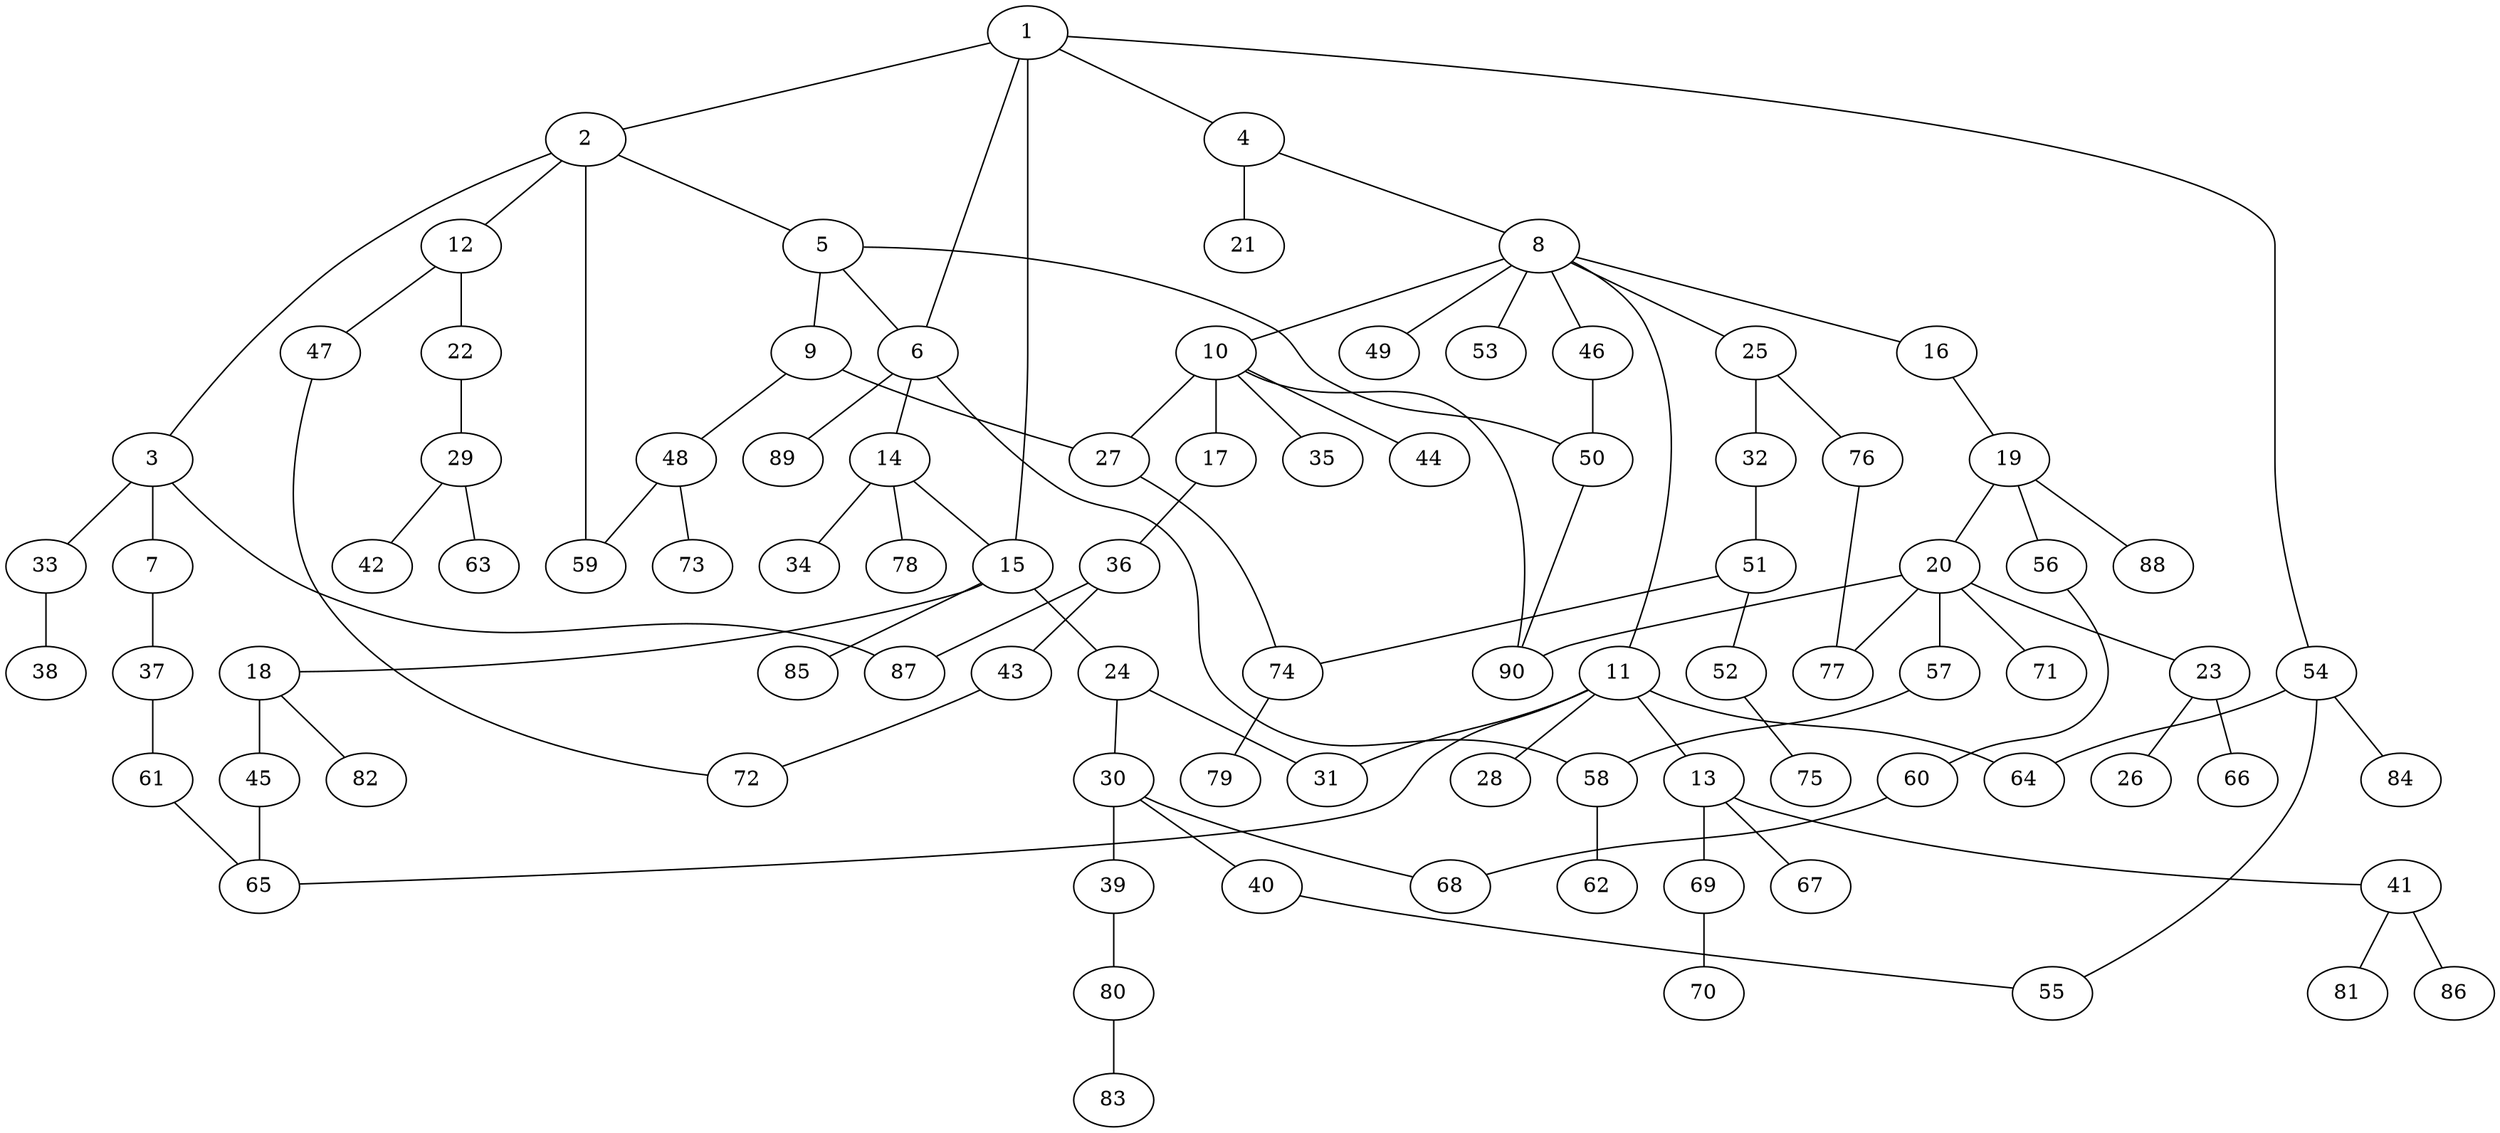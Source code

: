 graph graphname {1--2
1--4
1--6
1--15
1--54
2--3
2--5
2--12
2--59
3--7
3--33
3--87
4--8
4--21
5--6
5--9
5--50
6--14
6--58
6--89
7--37
8--10
8--11
8--16
8--25
8--46
8--49
8--53
9--27
9--48
10--17
10--27
10--35
10--44
10--90
11--13
11--28
11--31
11--64
11--65
12--22
12--47
13--41
13--67
13--69
14--15
14--34
14--78
15--18
15--24
15--85
16--19
17--36
18--45
18--82
19--20
19--56
19--88
20--23
20--57
20--71
20--77
20--90
22--29
23--26
23--66
24--30
24--31
25--32
25--76
27--74
29--42
29--63
30--39
30--40
30--68
32--51
33--38
36--43
36--87
37--61
39--80
40--55
41--81
41--86
43--72
45--65
46--50
47--72
48--59
48--73
50--90
51--52
51--74
52--75
54--55
54--64
54--84
56--60
57--58
58--62
60--68
61--65
69--70
74--79
76--77
80--83
}
